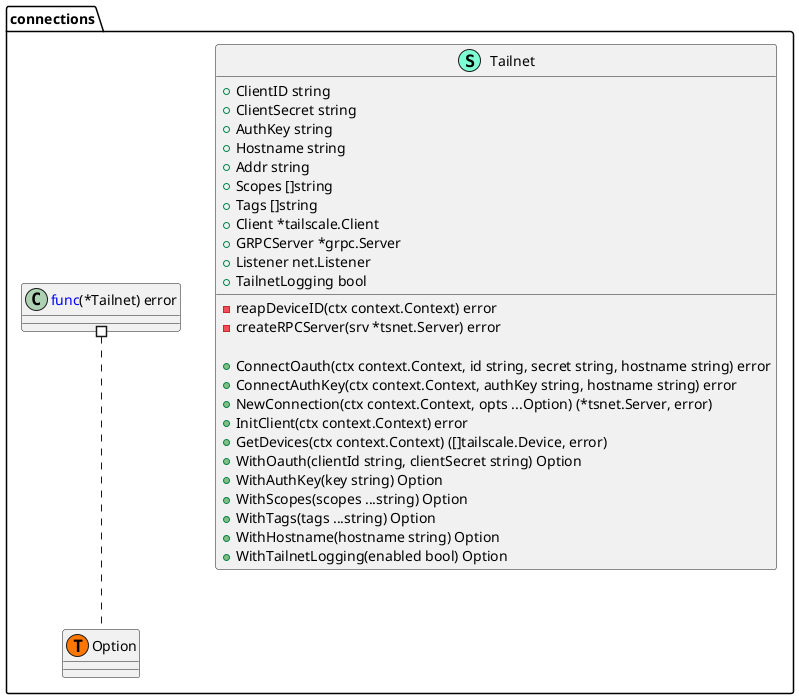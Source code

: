 @startuml
namespace connections {
    class Tailnet << (S,Aquamarine) >> {
        + ClientID string
        + ClientSecret string
        + AuthKey string
        + Hostname string
        + Addr string
        + Scopes []string
        + Tags []string
        + Client *tailscale.Client
        + GRPCServer *grpc.Server
        + Listener net.Listener
        + TailnetLogging bool

        - reapDeviceID(ctx context.Context) error
        - createRPCServer(srv *tsnet.Server) error

        + ConnectOauth(ctx context.Context, id string, secret string, hostname string) error
        + ConnectAuthKey(ctx context.Context, authKey string, hostname string) error
        + NewConnection(ctx context.Context, opts ...Option) (*tsnet.Server, error)
        + InitClient(ctx context.Context) error
        + GetDevices(ctx context.Context) ([]tailscale.Device, error)
        + WithOauth(clientId string, clientSecret string) Option
        + WithAuthKey(key string) Option
        + WithScopes(scopes ...string) Option
        + WithTags(tags ...string) Option
        + WithHostname(hostname string) Option
        + WithTailnetLogging(enabled bool) Option

    }
    class connections.Option << (T, #FF7700) >>  {
    }
}


"connections.<font color=blue>func</font>(*Tailnet) error" #.. "connections.Option"
@enduml
